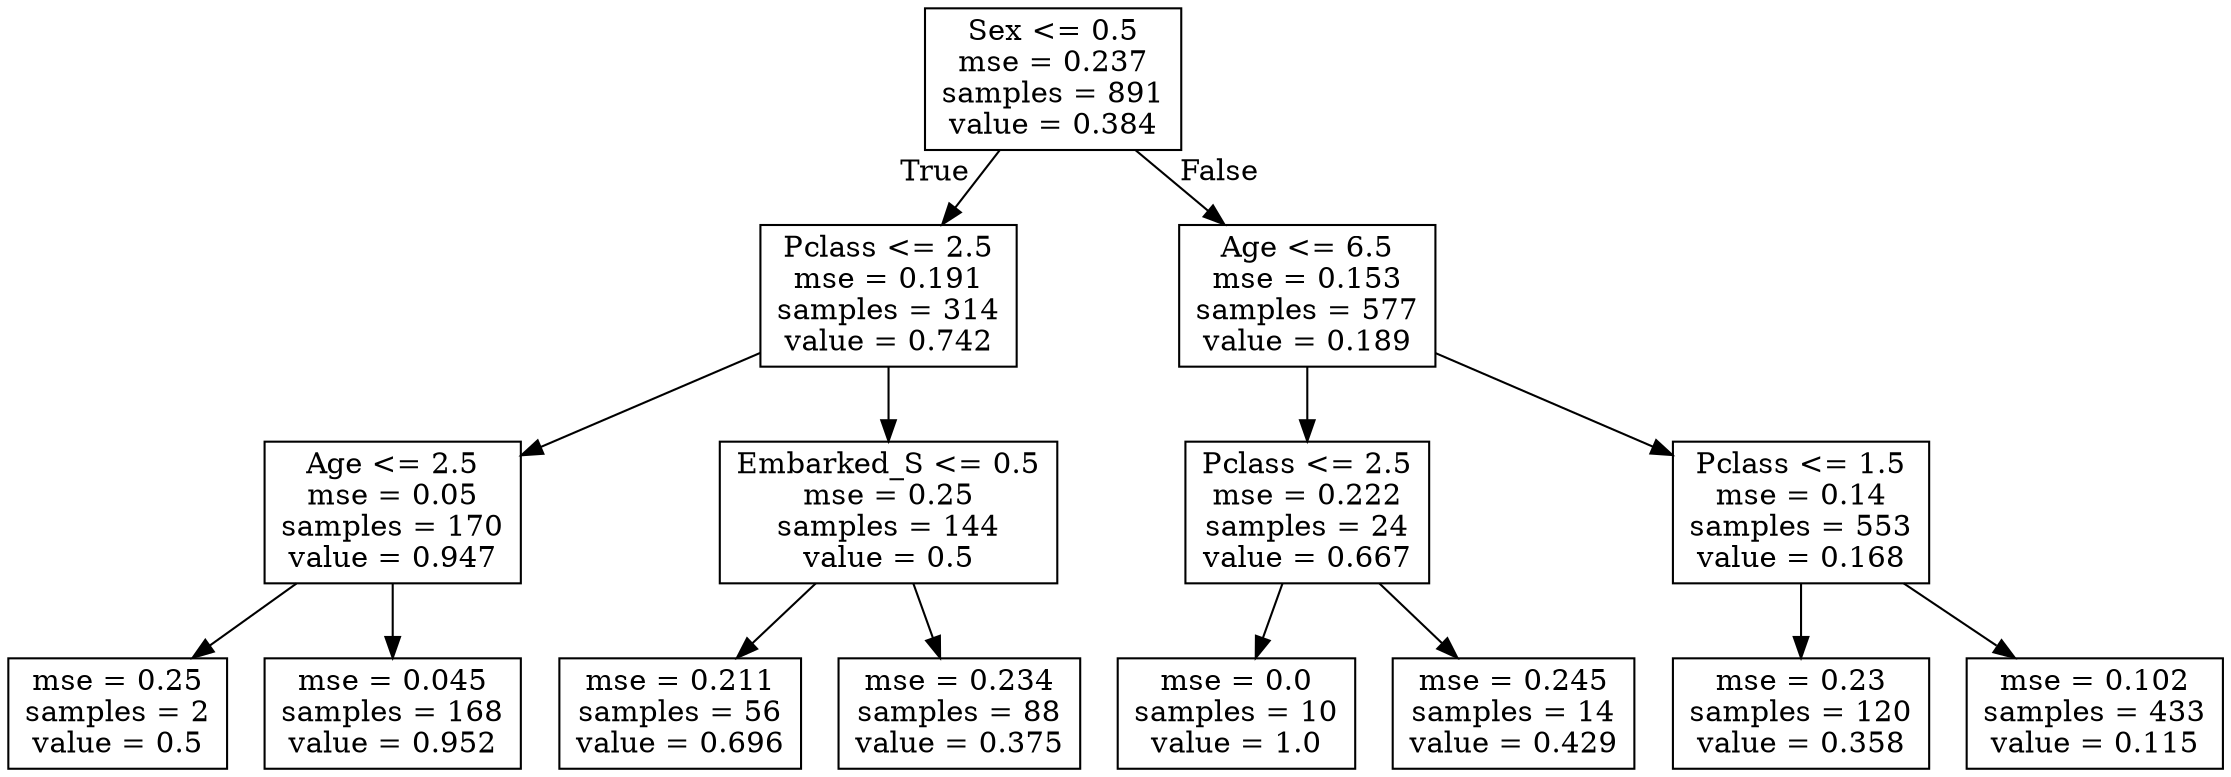 digraph Tree {
node [shape=box] ;
0 [label="Sex <= 0.5\nmse = 0.237\nsamples = 891\nvalue = 0.384"] ;
1 [label="Pclass <= 2.5\nmse = 0.191\nsamples = 314\nvalue = 0.742"] ;
0 -> 1 [labeldistance=2.5, labelangle=45, headlabel="True"] ;
2 [label="Age <= 2.5\nmse = 0.05\nsamples = 170\nvalue = 0.947"] ;
1 -> 2 ;
3 [label="mse = 0.25\nsamples = 2\nvalue = 0.5"] ;
2 -> 3 ;
4 [label="mse = 0.045\nsamples = 168\nvalue = 0.952"] ;
2 -> 4 ;
5 [label="Embarked_S <= 0.5\nmse = 0.25\nsamples = 144\nvalue = 0.5"] ;
1 -> 5 ;
6 [label="mse = 0.211\nsamples = 56\nvalue = 0.696"] ;
5 -> 6 ;
7 [label="mse = 0.234\nsamples = 88\nvalue = 0.375"] ;
5 -> 7 ;
8 [label="Age <= 6.5\nmse = 0.153\nsamples = 577\nvalue = 0.189"] ;
0 -> 8 [labeldistance=2.5, labelangle=-45, headlabel="False"] ;
9 [label="Pclass <= 2.5\nmse = 0.222\nsamples = 24\nvalue = 0.667"] ;
8 -> 9 ;
10 [label="mse = 0.0\nsamples = 10\nvalue = 1.0"] ;
9 -> 10 ;
11 [label="mse = 0.245\nsamples = 14\nvalue = 0.429"] ;
9 -> 11 ;
12 [label="Pclass <= 1.5\nmse = 0.14\nsamples = 553\nvalue = 0.168"] ;
8 -> 12 ;
13 [label="mse = 0.23\nsamples = 120\nvalue = 0.358"] ;
12 -> 13 ;
14 [label="mse = 0.102\nsamples = 433\nvalue = 0.115"] ;
12 -> 14 ;
}